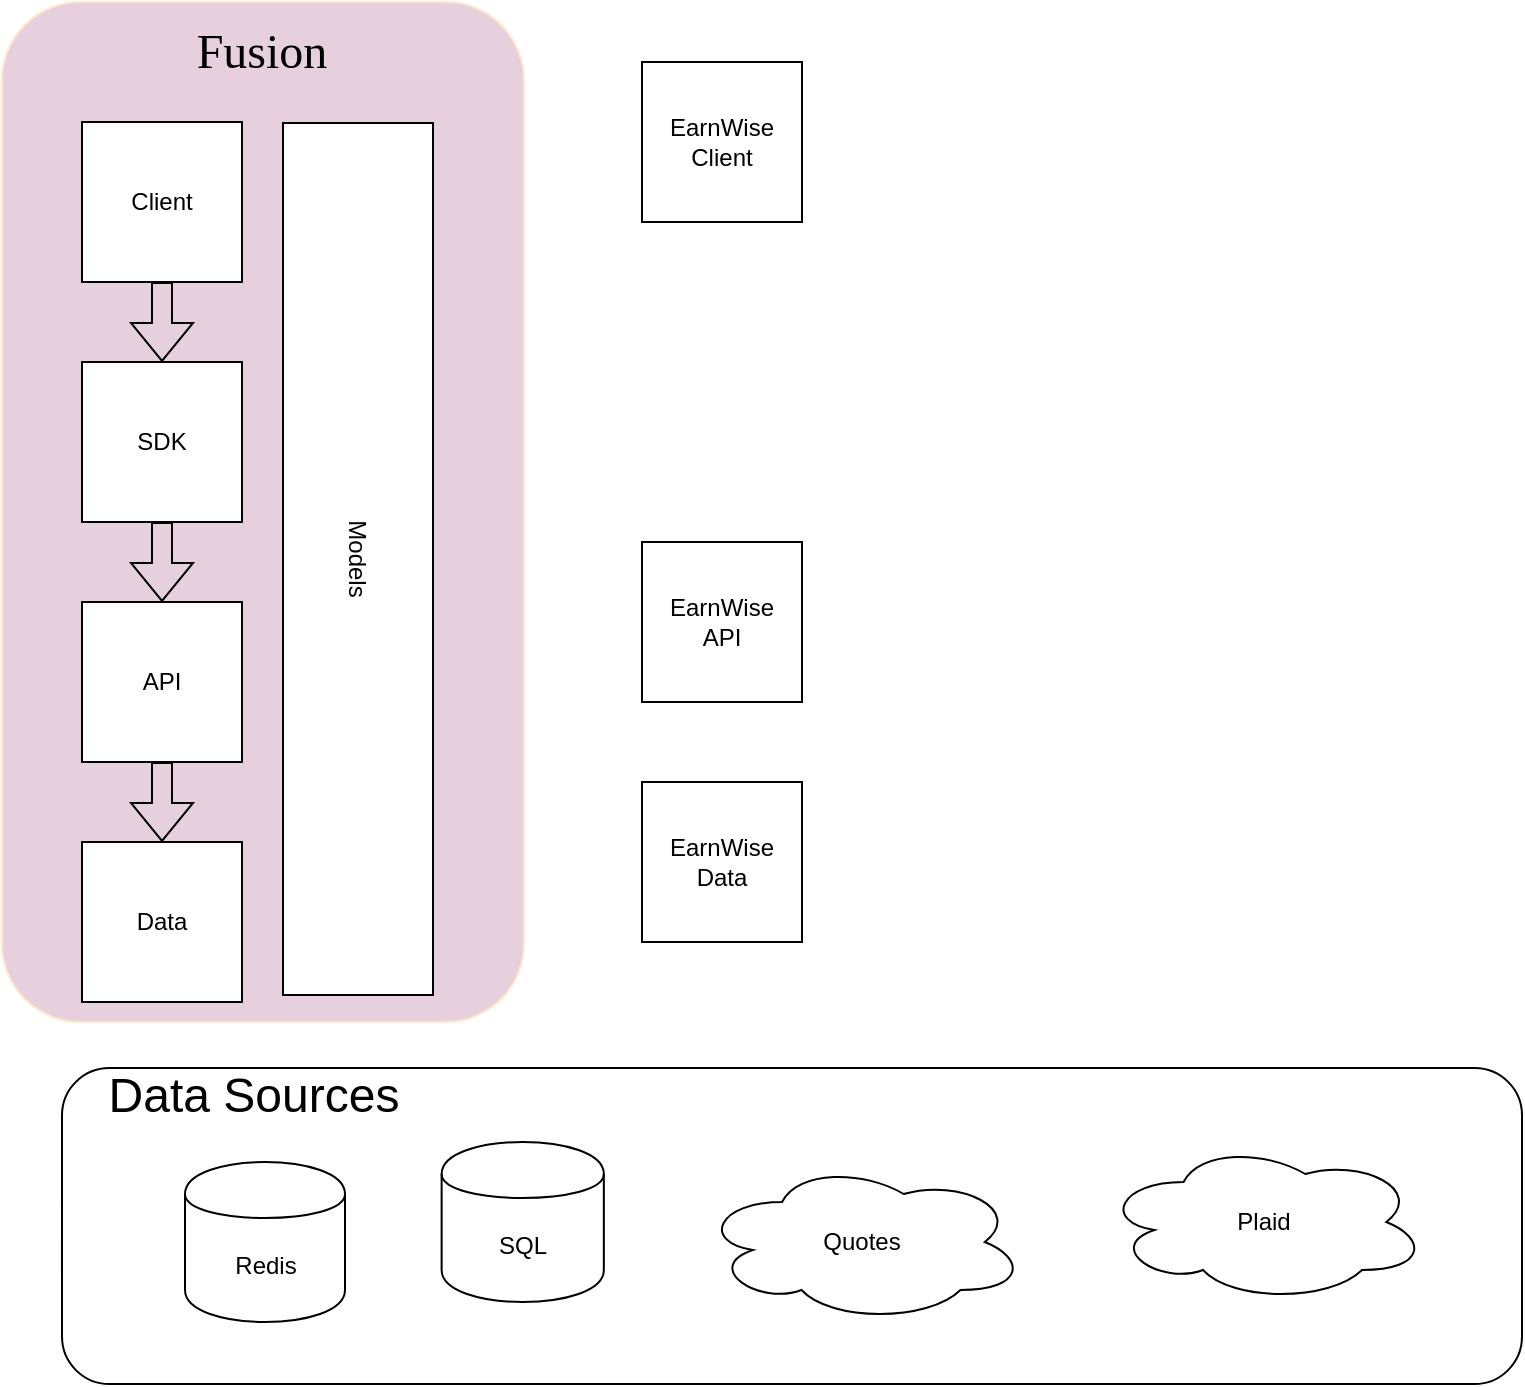 <mxfile version="10.6.2" type="github"><diagram id="LOfFnwAP8vMxSH59wjzv" name="Page-1"><mxGraphModel dx="850" dy="393" grid="1" gridSize="10" guides="1" tooltips="1" connect="1" arrows="1" fold="1" page="1" pageScale="1" pageWidth="1100" pageHeight="850" math="0" shadow="0"><root><mxCell id="0"/><mxCell id="1" parent="0"/><mxCell id="2FV0Do69YLn4qYnx5FVK-29" value="" style="rounded=1;whiteSpace=wrap;html=1;" vertex="1" parent="1"><mxGeometry x="70" y="533" width="730" height="158" as="geometry"/></mxCell><mxCell id="2FV0Do69YLn4qYnx5FVK-25" value="" style="rounded=1;whiteSpace=wrap;html=1;fillColor=#E6D0DE;strokeColor=#FFE6CC;" vertex="1" parent="1"><mxGeometry x="40" width="261" height="510" as="geometry"/></mxCell><mxCell id="2FV0Do69YLn4qYnx5FVK-10" value="" style="edgeStyle=orthogonalEdgeStyle;shape=flexArrow;rounded=0;orthogonalLoop=1;jettySize=auto;html=1;" edge="1" parent="1" source="2FV0Do69YLn4qYnx5FVK-1" target="2FV0Do69YLn4qYnx5FVK-2"><mxGeometry relative="1" as="geometry"/></mxCell><mxCell id="2FV0Do69YLn4qYnx5FVK-1" value="Client" style="whiteSpace=wrap;html=1;aspect=fixed;" vertex="1" parent="1"><mxGeometry x="80" y="60" width="80" height="80" as="geometry"/></mxCell><mxCell id="2FV0Do69YLn4qYnx5FVK-11" value="" style="edgeStyle=orthogonalEdgeStyle;shape=flexArrow;rounded=0;orthogonalLoop=1;jettySize=auto;html=1;" edge="1" parent="1" source="2FV0Do69YLn4qYnx5FVK-2" target="2FV0Do69YLn4qYnx5FVK-3"><mxGeometry relative="1" as="geometry"/></mxCell><mxCell id="2FV0Do69YLn4qYnx5FVK-2" value="SDK&lt;br&gt;" style="whiteSpace=wrap;html=1;aspect=fixed;" vertex="1" parent="1"><mxGeometry x="80" y="180" width="80" height="80" as="geometry"/></mxCell><mxCell id="2FV0Do69YLn4qYnx5FVK-9" value="" style="edgeStyle=orthogonalEdgeStyle;shape=flexArrow;rounded=0;orthogonalLoop=1;jettySize=auto;html=1;" edge="1" parent="1" source="2FV0Do69YLn4qYnx5FVK-3" target="2FV0Do69YLn4qYnx5FVK-4"><mxGeometry relative="1" as="geometry"/></mxCell><mxCell id="2FV0Do69YLn4qYnx5FVK-3" value="API&lt;br&gt;" style="whiteSpace=wrap;html=1;aspect=fixed;" vertex="1" parent="1"><mxGeometry x="80" y="300" width="80" height="80" as="geometry"/></mxCell><mxCell id="2FV0Do69YLn4qYnx5FVK-4" value="Data&lt;br&gt;" style="whiteSpace=wrap;html=1;aspect=fixed;" vertex="1" parent="1"><mxGeometry x="80" y="420" width="80" height="80" as="geometry"/></mxCell><mxCell id="2FV0Do69YLn4qYnx5FVK-14" value="EarnWise&lt;br&gt;Client&lt;br&gt;" style="whiteSpace=wrap;html=1;aspect=fixed;" vertex="1" parent="1"><mxGeometry x="360" y="30" width="80" height="80" as="geometry"/></mxCell><mxCell id="2FV0Do69YLn4qYnx5FVK-15" value="EarnWise&lt;br&gt;API&lt;br&gt;" style="whiteSpace=wrap;html=1;aspect=fixed;" vertex="1" parent="1"><mxGeometry x="360" y="270" width="80" height="80" as="geometry"/></mxCell><mxCell id="2FV0Do69YLn4qYnx5FVK-16" value="EarnWise&lt;br&gt;Data&lt;br&gt;" style="whiteSpace=wrap;html=1;aspect=fixed;" vertex="1" parent="1"><mxGeometry x="360" y="390" width="80" height="80" as="geometry"/></mxCell><mxCell id="2FV0Do69YLn4qYnx5FVK-18" value="Models&lt;br&gt;" style="rounded=0;whiteSpace=wrap;html=1;rotation=90;" vertex="1" parent="1"><mxGeometry y="241" width="436" height="75" as="geometry"/></mxCell><mxCell id="2FV0Do69YLn4qYnx5FVK-26" value="&lt;font style=&quot;font-size: 24px&quot; face=&quot;Verdana&quot;&gt;Fusion&lt;/font&gt;" style="text;html=1;strokeColor=none;fillColor=none;align=center;verticalAlign=middle;whiteSpace=wrap;rounded=0;" vertex="1" parent="1"><mxGeometry x="100" y="10" width="140" height="30" as="geometry"/></mxCell><mxCell id="2FV0Do69YLn4qYnx5FVK-20" value="&lt;font style=&quot;font-size: 24px&quot;&gt;Data Sources&lt;/font&gt;" style="text;html=1;strokeColor=none;fillColor=none;align=center;verticalAlign=middle;whiteSpace=wrap;rounded=0;" vertex="1" parent="1"><mxGeometry x="52" y="530" width="228" height="33" as="geometry"/></mxCell><mxCell id="2FV0Do69YLn4qYnx5FVK-5" value="SQL" style="shape=cylinder;whiteSpace=wrap;html=1;boundedLbl=1;backgroundOutline=1;" vertex="1" parent="1"><mxGeometry x="259.815" y="570" width="81.111" height="80" as="geometry"/></mxCell><mxCell id="2FV0Do69YLn4qYnx5FVK-13" value="Quotes&lt;br&gt;" style="ellipse;shape=cloud;whiteSpace=wrap;html=1;" vertex="1" parent="1"><mxGeometry x="389.463" y="580" width="162.222" height="80" as="geometry"/></mxCell><mxCell id="2FV0Do69YLn4qYnx5FVK-22" value="Plaid&lt;br&gt;" style="ellipse;shape=cloud;whiteSpace=wrap;html=1;" vertex="1" parent="1"><mxGeometry x="590.222" y="570" width="162.222" height="80" as="geometry"/></mxCell><mxCell id="2FV0Do69YLn4qYnx5FVK-12" value="Redis" style="shape=cylinder;whiteSpace=wrap;html=1;boundedLbl=1;backgroundOutline=1;" vertex="1" parent="1"><mxGeometry x="131.5" y="580" width="80" height="80" as="geometry"/></mxCell></root></mxGraphModel></diagram></mxfile>